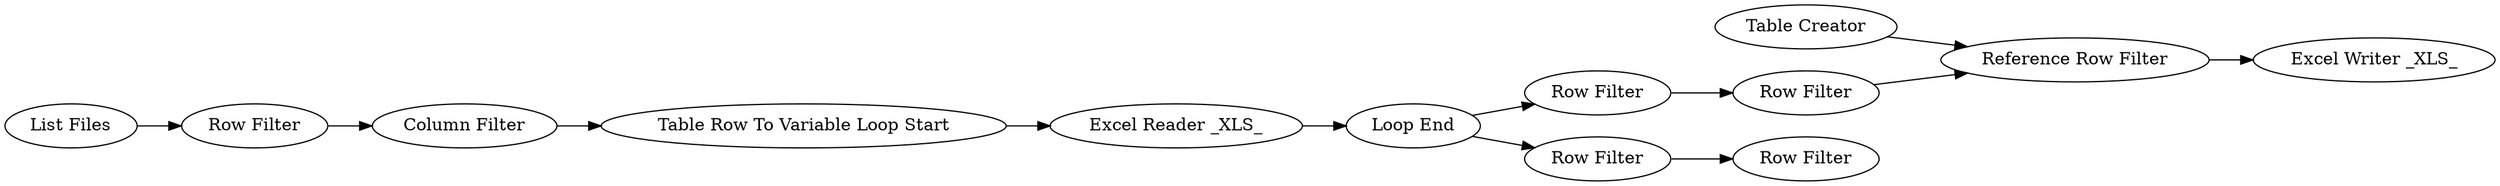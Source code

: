 digraph {
	"6397401508092690862_22" [label="Reference Row Filter"]
	"6397401508092690862_19" [label="Excel Writer _XLS_"]
	"6397401508092690862_6" [label="Table Row To Variable Loop Start"]
	"6397401508092690862_21" [label="Table Creator"]
	"6397401508092690862_18" [label="Row Filter"]
	"6397401508092690862_17" [label="Row Filter"]
	"6397401508092690862_2" [label="List Files"]
	"6397401508092690862_9" [label="Loop End"]
	"6397401508092690862_10" [label="Row Filter"]
	"6397401508092690862_4" [label="Row Filter"]
	"6397401508092690862_24" [label="Row Filter"]
	"6397401508092690862_7" [label="Excel Reader _XLS_"]
	"6397401508092690862_8" [label="Column Filter"]
	"6397401508092690862_7" -> "6397401508092690862_9"
	"6397401508092690862_9" -> "6397401508092690862_17"
	"6397401508092690862_17" -> "6397401508092690862_18"
	"6397401508092690862_2" -> "6397401508092690862_4"
	"6397401508092690862_22" -> "6397401508092690862_19"
	"6397401508092690862_9" -> "6397401508092690862_10"
	"6397401508092690862_10" -> "6397401508092690862_24"
	"6397401508092690862_6" -> "6397401508092690862_7"
	"6397401508092690862_18" -> "6397401508092690862_22"
	"6397401508092690862_4" -> "6397401508092690862_8"
	"6397401508092690862_8" -> "6397401508092690862_6"
	"6397401508092690862_21" -> "6397401508092690862_22"
	rankdir=LR
}
